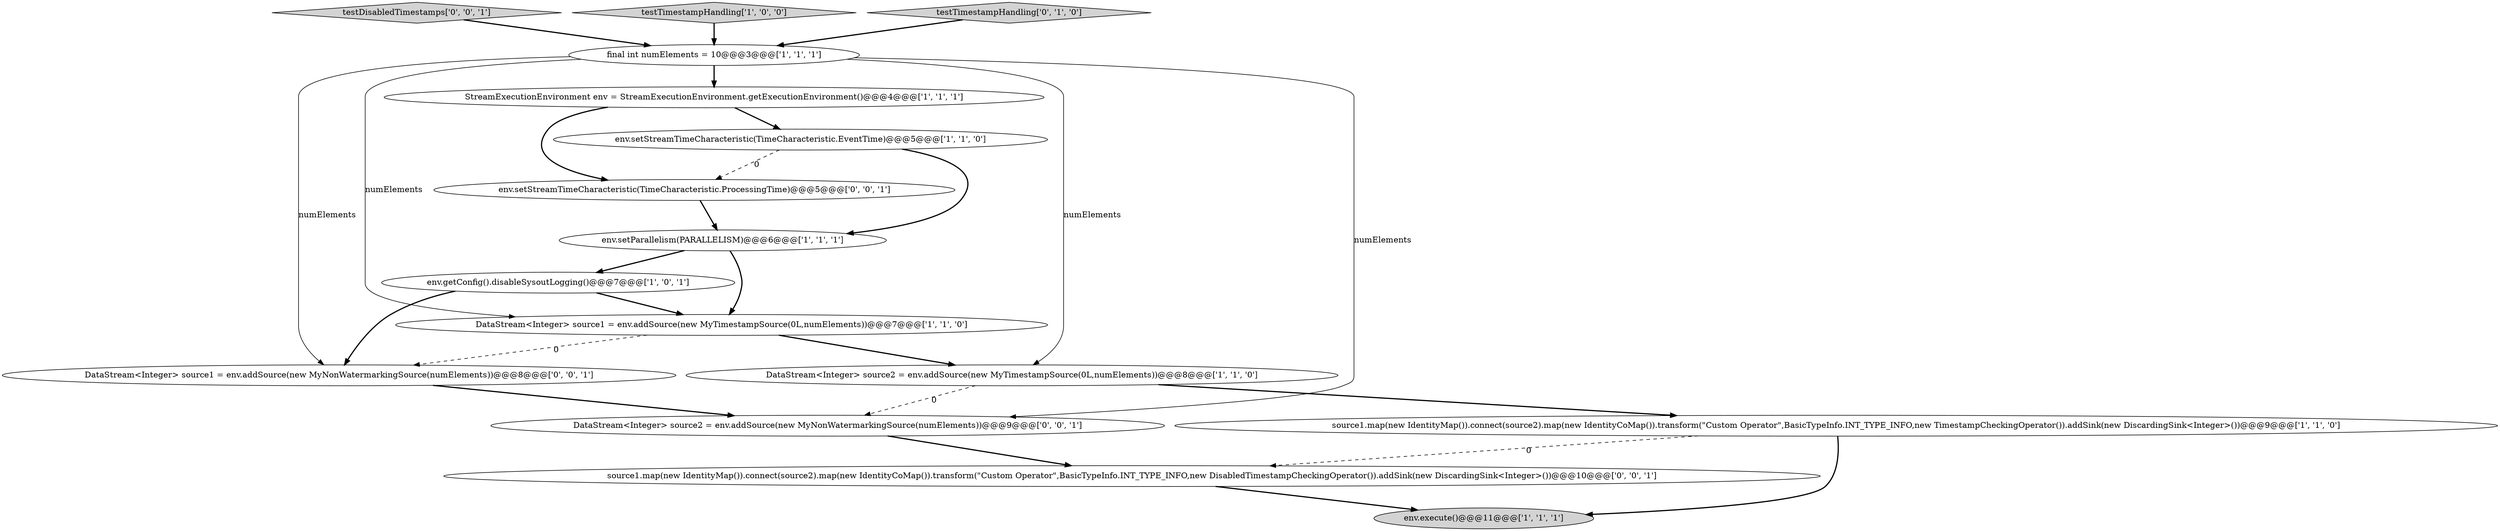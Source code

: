 digraph {
15 [style = filled, label = "source1.map(new IdentityMap()).connect(source2).map(new IdentityCoMap()).transform(\"Custom Operator\",BasicTypeInfo.INT_TYPE_INFO,new DisabledTimestampCheckingOperator()).addSink(new DiscardingSink<Integer>())@@@10@@@['0', '0', '1']", fillcolor = white, shape = ellipse image = "AAA0AAABBB3BBB"];
8 [style = filled, label = "env.setParallelism(PARALLELISM)@@@6@@@['1', '1', '1']", fillcolor = white, shape = ellipse image = "AAA0AAABBB1BBB"];
12 [style = filled, label = "DataStream<Integer> source2 = env.addSource(new MyNonWatermarkingSource(numElements))@@@9@@@['0', '0', '1']", fillcolor = white, shape = ellipse image = "AAA0AAABBB3BBB"];
6 [style = filled, label = "env.getConfig().disableSysoutLogging()@@@7@@@['1', '0', '1']", fillcolor = white, shape = ellipse image = "AAA0AAABBB1BBB"];
13 [style = filled, label = "env.setStreamTimeCharacteristic(TimeCharacteristic.ProcessingTime)@@@5@@@['0', '0', '1']", fillcolor = white, shape = ellipse image = "AAA0AAABBB3BBB"];
11 [style = filled, label = "testDisabledTimestamps['0', '0', '1']", fillcolor = lightgray, shape = diamond image = "AAA0AAABBB3BBB"];
14 [style = filled, label = "DataStream<Integer> source1 = env.addSource(new MyNonWatermarkingSource(numElements))@@@8@@@['0', '0', '1']", fillcolor = white, shape = ellipse image = "AAA0AAABBB3BBB"];
3 [style = filled, label = "DataStream<Integer> source1 = env.addSource(new MyTimestampSource(0L,numElements))@@@7@@@['1', '1', '0']", fillcolor = white, shape = ellipse image = "AAA0AAABBB1BBB"];
5 [style = filled, label = "env.setStreamTimeCharacteristic(TimeCharacteristic.EventTime)@@@5@@@['1', '1', '0']", fillcolor = white, shape = ellipse image = "AAA0AAABBB1BBB"];
1 [style = filled, label = "final int numElements = 10@@@3@@@['1', '1', '1']", fillcolor = white, shape = ellipse image = "AAA0AAABBB1BBB"];
9 [style = filled, label = "testTimestampHandling['1', '0', '0']", fillcolor = lightgray, shape = diamond image = "AAA0AAABBB1BBB"];
7 [style = filled, label = "DataStream<Integer> source2 = env.addSource(new MyTimestampSource(0L,numElements))@@@8@@@['1', '1', '0']", fillcolor = white, shape = ellipse image = "AAA0AAABBB1BBB"];
10 [style = filled, label = "testTimestampHandling['0', '1', '0']", fillcolor = lightgray, shape = diamond image = "AAA0AAABBB2BBB"];
0 [style = filled, label = "source1.map(new IdentityMap()).connect(source2).map(new IdentityCoMap()).transform(\"Custom Operator\",BasicTypeInfo.INT_TYPE_INFO,new TimestampCheckingOperator()).addSink(new DiscardingSink<Integer>())@@@9@@@['1', '1', '0']", fillcolor = white, shape = ellipse image = "AAA0AAABBB1BBB"];
2 [style = filled, label = "env.execute()@@@11@@@['1', '1', '1']", fillcolor = lightgray, shape = ellipse image = "AAA0AAABBB1BBB"];
4 [style = filled, label = "StreamExecutionEnvironment env = StreamExecutionEnvironment.getExecutionEnvironment()@@@4@@@['1', '1', '1']", fillcolor = white, shape = ellipse image = "AAA0AAABBB1BBB"];
1->3 [style = solid, label="numElements"];
5->13 [style = dashed, label="0"];
6->3 [style = bold, label=""];
5->8 [style = bold, label=""];
1->4 [style = bold, label=""];
15->2 [style = bold, label=""];
11->1 [style = bold, label=""];
4->13 [style = bold, label=""];
0->2 [style = bold, label=""];
8->3 [style = bold, label=""];
12->15 [style = bold, label=""];
0->15 [style = dashed, label="0"];
8->6 [style = bold, label=""];
7->0 [style = bold, label=""];
1->12 [style = solid, label="numElements"];
1->14 [style = solid, label="numElements"];
6->14 [style = bold, label=""];
3->7 [style = bold, label=""];
14->12 [style = bold, label=""];
7->12 [style = dashed, label="0"];
1->7 [style = solid, label="numElements"];
13->8 [style = bold, label=""];
9->1 [style = bold, label=""];
3->14 [style = dashed, label="0"];
10->1 [style = bold, label=""];
4->5 [style = bold, label=""];
}
